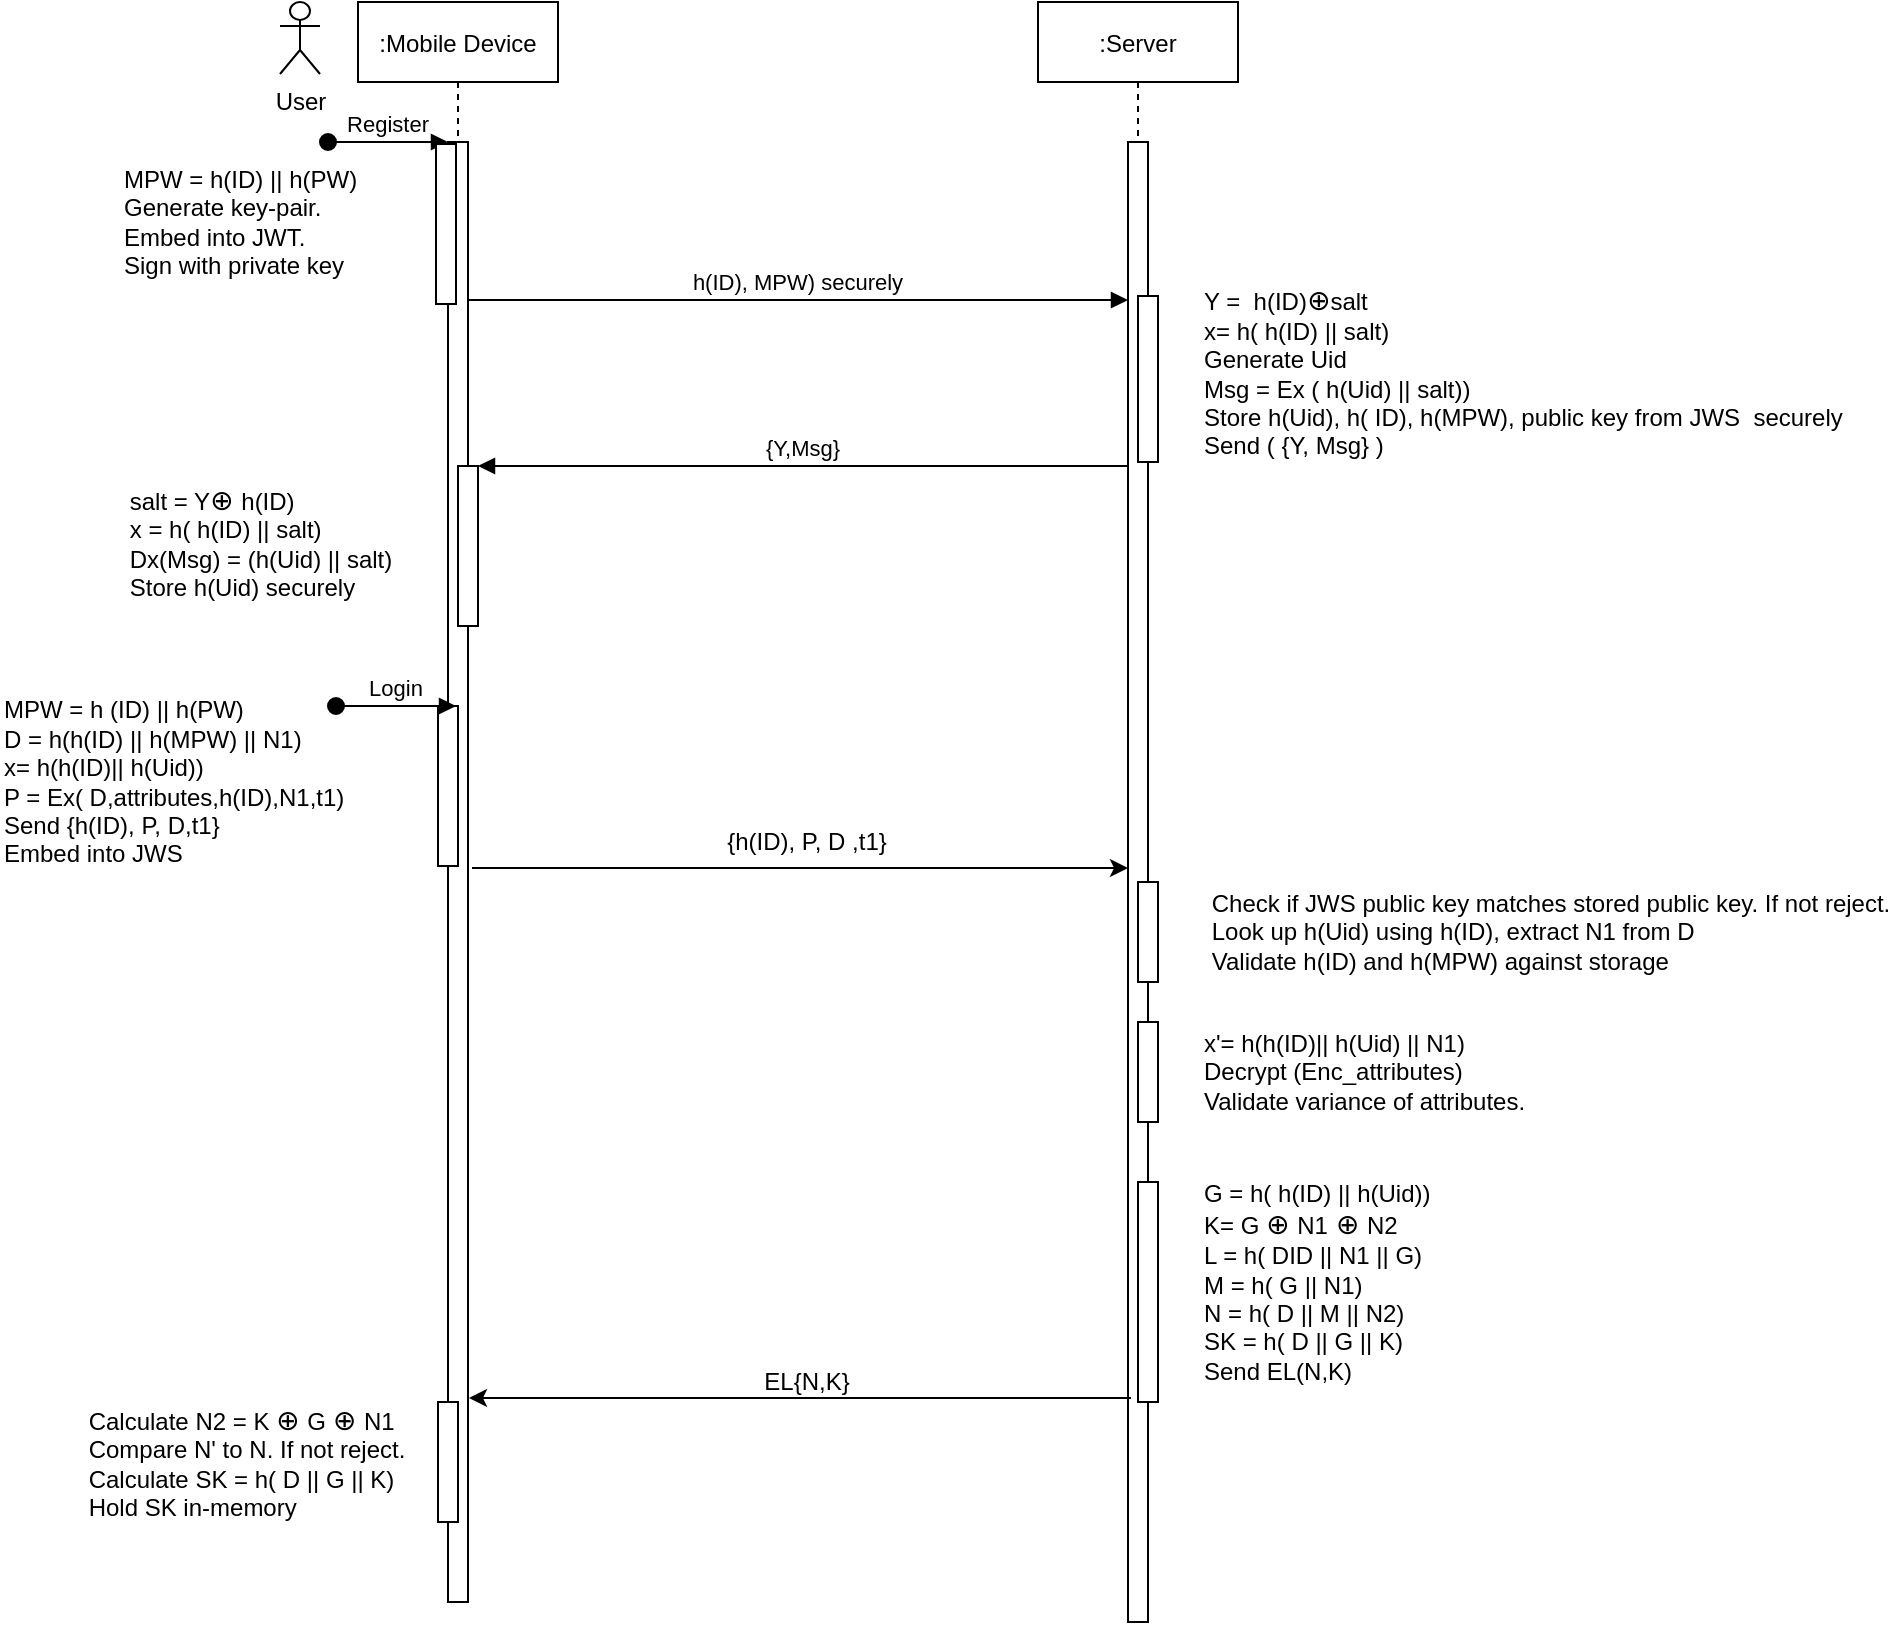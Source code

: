 <mxfile version="15.9.4" type="github">
  <diagram id="kgpKYQtTHZ0yAKxKKP6v" name="Page-1">
    <mxGraphModel dx="949" dy="571" grid="1" gridSize="10" guides="1" tooltips="1" connect="1" arrows="1" fold="1" page="1" pageScale="1" pageWidth="850" pageHeight="1100" math="0" shadow="0">
      <root>
        <mxCell id="0" />
        <mxCell id="1" parent="0" />
        <mxCell id="3nuBFxr9cyL0pnOWT2aG-1" value=":Mobile Device" style="shape=umlLifeline;perimeter=lifelinePerimeter;container=1;collapsible=0;recursiveResize=0;rounded=0;shadow=0;strokeWidth=1;" parent="1" vertex="1">
          <mxGeometry x="179" y="80" width="100" height="800" as="geometry" />
        </mxCell>
        <mxCell id="3nuBFxr9cyL0pnOWT2aG-2" value="" style="points=[];perimeter=orthogonalPerimeter;rounded=0;shadow=0;strokeWidth=1;" parent="3nuBFxr9cyL0pnOWT2aG-1" vertex="1">
          <mxGeometry x="45" y="70" width="10" height="730" as="geometry" />
        </mxCell>
        <mxCell id="3nuBFxr9cyL0pnOWT2aG-3" value="Register" style="verticalAlign=bottom;startArrow=oval;endArrow=block;startSize=8;shadow=0;strokeWidth=1;" parent="3nuBFxr9cyL0pnOWT2aG-1" target="3nuBFxr9cyL0pnOWT2aG-2" edge="1">
          <mxGeometry relative="1" as="geometry">
            <mxPoint x="-15" y="70" as="sourcePoint" />
          </mxGeometry>
        </mxCell>
        <mxCell id="3nuBFxr9cyL0pnOWT2aG-4" value="" style="points=[];perimeter=orthogonalPerimeter;rounded=0;shadow=0;strokeWidth=1;" parent="3nuBFxr9cyL0pnOWT2aG-1" vertex="1">
          <mxGeometry x="50" y="232" width="10" height="80" as="geometry" />
        </mxCell>
        <mxCell id="C2U9HuYAeTP8XwX2KnLO-2" value="" style="html=1;points=[];perimeter=orthogonalPerimeter;" parent="3nuBFxr9cyL0pnOWT2aG-1" vertex="1">
          <mxGeometry x="40" y="352" width="10" height="80" as="geometry" />
        </mxCell>
        <mxCell id="C2U9HuYAeTP8XwX2KnLO-4" value="" style="html=1;points=[];perimeter=orthogonalPerimeter;" parent="3nuBFxr9cyL0pnOWT2aG-1" vertex="1">
          <mxGeometry x="39" y="71" width="10" height="80" as="geometry" />
        </mxCell>
        <mxCell id="C2U9HuYAeTP8XwX2KnLO-9" value="Login" style="verticalAlign=bottom;startArrow=oval;endArrow=block;startSize=8;shadow=0;strokeWidth=1;" parent="3nuBFxr9cyL0pnOWT2aG-1" edge="1">
          <mxGeometry relative="1" as="geometry">
            <mxPoint x="-11" y="352" as="sourcePoint" />
            <mxPoint x="49" y="352" as="targetPoint" />
          </mxGeometry>
        </mxCell>
        <mxCell id="orVg1k1KsBT4zMQbl33w-8" value="" style="html=1;points=[];perimeter=orthogonalPerimeter;" parent="3nuBFxr9cyL0pnOWT2aG-1" vertex="1">
          <mxGeometry x="40" y="700" width="10" height="60" as="geometry" />
        </mxCell>
        <mxCell id="3nuBFxr9cyL0pnOWT2aG-5" value=":Server" style="shape=umlLifeline;perimeter=lifelinePerimeter;container=1;collapsible=0;recursiveResize=0;rounded=0;shadow=0;strokeWidth=1;" parent="1" vertex="1">
          <mxGeometry x="519" y="80" width="100" height="810" as="geometry" />
        </mxCell>
        <mxCell id="3nuBFxr9cyL0pnOWT2aG-6" value="" style="points=[];perimeter=orthogonalPerimeter;rounded=0;shadow=0;strokeWidth=1;" parent="3nuBFxr9cyL0pnOWT2aG-5" vertex="1">
          <mxGeometry x="45" y="70" width="10" height="740" as="geometry" />
        </mxCell>
        <mxCell id="C2U9HuYAeTP8XwX2KnLO-3" value="" style="html=1;points=[];perimeter=orthogonalPerimeter;" parent="3nuBFxr9cyL0pnOWT2aG-5" vertex="1">
          <mxGeometry x="50" y="147" width="10" height="83" as="geometry" />
        </mxCell>
        <mxCell id="C2U9HuYAeTP8XwX2KnLO-14" value="" style="html=1;points=[];perimeter=orthogonalPerimeter;fontFamily=Helvetica;fontSize=12;fontColor=#000000;" parent="3nuBFxr9cyL0pnOWT2aG-5" vertex="1">
          <mxGeometry x="50" y="440" width="10" height="50" as="geometry" />
        </mxCell>
        <mxCell id="orVg1k1KsBT4zMQbl33w-3" value="" style="html=1;points=[];perimeter=orthogonalPerimeter;fontFamily=Helvetica;fontSize=12;fontColor=#000000;" parent="3nuBFxr9cyL0pnOWT2aG-5" vertex="1">
          <mxGeometry x="50" y="510" width="10" height="50" as="geometry" />
        </mxCell>
        <mxCell id="orVg1k1KsBT4zMQbl33w-4" value="" style="html=1;points=[];perimeter=orthogonalPerimeter;fontFamily=Helvetica;fontSize=12;fontColor=#000000;" parent="3nuBFxr9cyL0pnOWT2aG-5" vertex="1">
          <mxGeometry x="50" y="590" width="10" height="110" as="geometry" />
        </mxCell>
        <mxCell id="3nuBFxr9cyL0pnOWT2aG-8" value="h(ID), MPW) securely" style="verticalAlign=bottom;endArrow=block;entryX=0;entryY=0;shadow=0;strokeWidth=1;" parent="1" edge="1">
          <mxGeometry relative="1" as="geometry">
            <mxPoint x="234" y="229" as="sourcePoint" />
            <mxPoint x="564" y="229.0" as="targetPoint" />
            <Array as="points">
              <mxPoint x="409" y="229" />
            </Array>
          </mxGeometry>
        </mxCell>
        <mxCell id="3nuBFxr9cyL0pnOWT2aG-9" value="{Y,Msg}" style="verticalAlign=bottom;endArrow=block;entryX=1;entryY=0;shadow=0;strokeWidth=1;" parent="1" target="3nuBFxr9cyL0pnOWT2aG-4" edge="1">
          <mxGeometry relative="1" as="geometry">
            <mxPoint x="564" y="312" as="sourcePoint" />
          </mxGeometry>
        </mxCell>
        <mxCell id="C2U9HuYAeTP8XwX2KnLO-1" value="User" style="shape=umlActor;verticalLabelPosition=bottom;verticalAlign=top;html=1;outlineConnect=0;" parent="1" vertex="1">
          <mxGeometry x="140" y="80" width="20" height="36" as="geometry" />
        </mxCell>
        <mxCell id="C2U9HuYAeTP8XwX2KnLO-5" value="MPW = h(ID) || h(PW)&amp;nbsp;&lt;br&gt;Generate key-pair.&lt;br&gt;Embed into JWT. &lt;br&gt;Sign with private key" style="text;html=1;align=left;verticalAlign=middle;resizable=0;points=[];autosize=1;strokeColor=none;fillColor=none;" parent="1" vertex="1">
          <mxGeometry x="60" y="160" width="140" height="60" as="geometry" />
        </mxCell>
        <mxCell id="C2U9HuYAeTP8XwX2KnLO-7" value="Y =&amp;nbsp; h(ID)&lt;span id=&quot;docs-internal-guid-e49e2a0b-7fff-2932-c1dd-dcc5686d5943&quot;&gt;&lt;span style=&quot;background-color: rgb(255 , 255 , 255) ; vertical-align: baseline&quot;&gt;&lt;font style=&quot;font-size: 14px&quot;&gt;⊕&lt;/font&gt;&lt;/span&gt;&lt;/span&gt;salt &lt;br&gt;x= h( h(ID) || salt)&lt;br&gt;Generate Uid&lt;br&gt;Msg = Ex ( h(Uid) || salt))&lt;br&gt;Store h(Uid), h( ID), h(MPW), public key from JWS&amp;nbsp; securely&lt;br&gt;Send ( {Y, Msg} )" style="text;html=1;align=left;verticalAlign=middle;resizable=0;points=[];autosize=1;strokeColor=none;fillColor=none;" parent="1" vertex="1">
          <mxGeometry x="600" y="220" width="330" height="90" as="geometry" />
        </mxCell>
        <mxCell id="C2U9HuYAeTP8XwX2KnLO-8" value="&lt;div style=&quot;text-align: left&quot;&gt;&lt;span&gt;salt = Y&lt;/span&gt;&lt;span style=&quot;font-size: 14px ; background-color: rgb(255 , 255 , 255)&quot;&gt;⊕ &lt;/span&gt;&lt;span style=&quot;background-color: rgb(255 , 255 , 255)&quot;&gt;h(ID)&lt;/span&gt;&lt;/div&gt;&lt;span style=&quot;background-color: rgb(255 , 255 , 255)&quot;&gt;&lt;div style=&quot;text-align: left&quot;&gt;x = h( h(ID) || salt)&lt;/div&gt;&lt;font style=&quot;font-size: 12px&quot;&gt;&lt;div style=&quot;text-align: left&quot;&gt;Dx(Msg) = &lt;span&gt;(h(Uid) || salt)&lt;/span&gt;&lt;/div&gt;&lt;/font&gt;&lt;/span&gt;&lt;span style=&quot;background-color: rgb(255 , 255 , 255)&quot;&gt;&lt;div style=&quot;text-align: left&quot;&gt;Store h(Uid) securely&lt;/div&gt;&lt;/span&gt;" style="text;html=1;align=center;verticalAlign=middle;resizable=0;points=[];autosize=1;strokeColor=none;fillColor=none;" parent="1" vertex="1">
          <mxGeometry x="55" y="320" width="150" height="60" as="geometry" />
        </mxCell>
        <mxCell id="C2U9HuYAeTP8XwX2KnLO-10" value="MPW = h (ID) || h(PW)&lt;br&gt;D = h(h(ID) || h(MPW) || N1)&lt;br&gt;x= h(h(ID)|| h(Uid))&lt;br&gt;P = Ex( D,attributes,h(ID),N1,t1)&lt;br&gt;Send {h(ID), P, D,t1}&lt;br&gt;Embed into JWS" style="text;html=1;align=left;verticalAlign=middle;resizable=0;points=[];autosize=1;strokeColor=none;fillColor=none;fontSize=12;fontFamily=Helvetica;fontColor=#000000;" parent="1" vertex="1">
          <mxGeometry y="425" width="190" height="90" as="geometry" />
        </mxCell>
        <mxCell id="C2U9HuYAeTP8XwX2KnLO-12" value="" style="endArrow=classic;html=1;rounded=0;fontFamily=Helvetica;fontSize=12;fontColor=#000000;" parent="1" edge="1">
          <mxGeometry width="50" height="50" relative="1" as="geometry">
            <mxPoint x="236" y="513" as="sourcePoint" />
            <mxPoint x="564" y="513" as="targetPoint" />
          </mxGeometry>
        </mxCell>
        <mxCell id="C2U9HuYAeTP8XwX2KnLO-13" value="{h(ID), P, D ,t1}" style="text;html=1;align=center;verticalAlign=middle;resizable=0;points=[];autosize=1;strokeColor=none;fillColor=none;fontSize=12;fontFamily=Helvetica;fontColor=#000000;" parent="1" vertex="1">
          <mxGeometry x="353" y="490" width="100" height="20" as="geometry" />
        </mxCell>
        <mxCell id="C2U9HuYAeTP8XwX2KnLO-15" value="&lt;div style=&quot;text-align: left&quot;&gt;&lt;span&gt;Check if JWS public key matches stored public key. If not reject.&lt;br&gt;Look up h(Uid) using h(ID), extract N1 from D&lt;/span&gt;&lt;/div&gt;&lt;div style=&quot;text-align: left&quot;&gt;&lt;span&gt;Validate h(ID) and h(MPW) against storage&lt;/span&gt;&lt;/div&gt;" style="text;html=1;align=center;verticalAlign=middle;resizable=0;points=[];autosize=1;strokeColor=none;fillColor=none;fontSize=12;fontFamily=Helvetica;fontColor=#000000;" parent="1" vertex="1">
          <mxGeometry x="600" y="520" width="350" height="50" as="geometry" />
        </mxCell>
        <mxCell id="orVg1k1KsBT4zMQbl33w-1" value="G = h( h(ID) || h(Uid))&lt;br&gt;K= G&amp;nbsp;&lt;span style=&quot;font-size: 14px ; background-color: rgb(255 , 255 , 255)&quot;&gt;⊕&amp;nbsp;&lt;/span&gt;&lt;span style=&quot;background-color: rgb(255 , 255 , 255)&quot;&gt;N1&lt;/span&gt;&lt;span style=&quot;font-size: 14px ; background-color: rgb(255 , 255 , 255)&quot;&gt;&amp;nbsp;&lt;/span&gt;&lt;span style=&quot;font-size: 14px ; background-color: rgb(255 , 255 , 255)&quot;&gt;⊕&amp;nbsp;&lt;/span&gt;&lt;span style=&quot;background-color: rgb(255 , 255 , 255)&quot;&gt;N2&lt;br&gt;L = h( DID || N1 || G)&lt;br&gt;M = h( G || N1)&lt;br&gt;N = h( D || M || N2)&lt;br&gt;SK = h( D || G || K)&lt;br&gt;Send EL(N,K)&lt;/span&gt;" style="text;html=1;align=left;verticalAlign=middle;resizable=0;points=[];autosize=1;strokeColor=none;fillColor=none;" parent="1" vertex="1">
          <mxGeometry x="600" y="670" width="130" height="100" as="geometry" />
        </mxCell>
        <mxCell id="orVg1k1KsBT4zMQbl33w-2" value="x&#39;= h(h(ID)|| h(Uid) || N1)&lt;br&gt;Decrypt (Enc_attributes)&lt;br&gt;Validate variance of attributes." style="text;html=1;align=left;verticalAlign=middle;resizable=0;points=[];autosize=1;strokeColor=none;fillColor=none;" parent="1" vertex="1">
          <mxGeometry x="600" y="590" width="180" height="50" as="geometry" />
        </mxCell>
        <mxCell id="orVg1k1KsBT4zMQbl33w-5" value="" style="endArrow=classic;html=1;rounded=0;" parent="1" edge="1">
          <mxGeometry width="50" height="50" relative="1" as="geometry">
            <mxPoint x="565.5" y="778" as="sourcePoint" />
            <mxPoint x="234.5" y="778" as="targetPoint" />
          </mxGeometry>
        </mxCell>
        <mxCell id="orVg1k1KsBT4zMQbl33w-6" value="EL{N,K}" style="text;html=1;align=center;verticalAlign=middle;resizable=0;points=[];autosize=1;strokeColor=none;fillColor=none;" parent="1" vertex="1">
          <mxGeometry x="373" y="760" width="60" height="20" as="geometry" />
        </mxCell>
        <mxCell id="orVg1k1KsBT4zMQbl33w-7" value="&lt;div style=&quot;text-align: left&quot;&gt;&lt;span&gt;Calculate N2 = K&amp;nbsp;&lt;/span&gt;&lt;span style=&quot;font-size: 14px ; background-color: rgb(255 , 255 , 255)&quot;&gt;⊕&amp;nbsp;&lt;/span&gt;&lt;span&gt;G&amp;nbsp;&lt;/span&gt;&lt;span style=&quot;font-size: 14px ; background-color: rgb(255 , 255 , 255)&quot;&gt;⊕&amp;nbsp;&lt;/span&gt;&lt;span style=&quot;background-color: rgb(255 , 255 , 255)&quot;&gt;N1&lt;/span&gt;&lt;/div&gt;&lt;div style=&quot;text-align: left&quot;&gt;&lt;span&gt;Compare N&#39; to N. If not reject.&lt;/span&gt;&lt;/div&gt;&lt;div style=&quot;text-align: left&quot;&gt;&lt;span&gt;Calculate SK = h( D || G || K)&lt;/span&gt;&lt;/div&gt;&lt;div style=&quot;text-align: left&quot;&gt;&lt;span&gt;Hold SK in-memory&lt;/span&gt;&lt;/div&gt;" style="text;html=1;align=center;verticalAlign=middle;resizable=0;points=[];autosize=1;strokeColor=none;fillColor=none;" parent="1" vertex="1">
          <mxGeometry x="38" y="780" width="170" height="60" as="geometry" />
        </mxCell>
      </root>
    </mxGraphModel>
  </diagram>
</mxfile>
